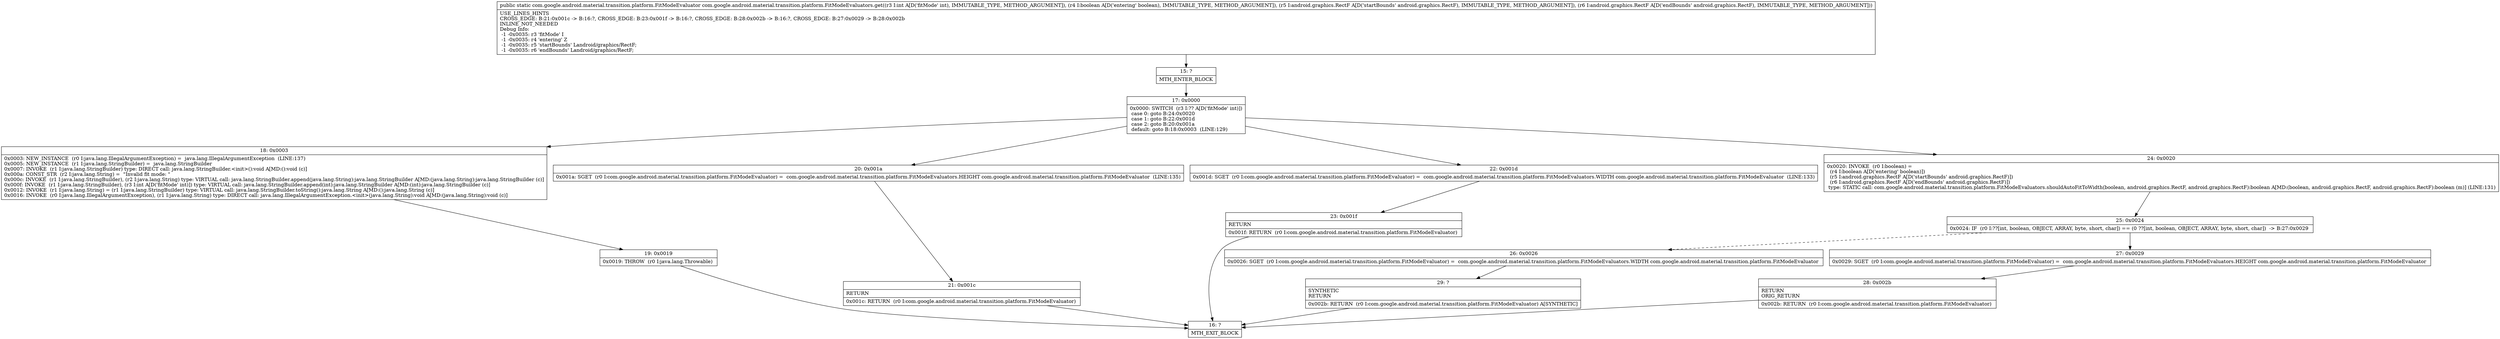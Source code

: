 digraph "CFG forcom.google.android.material.transition.platform.FitModeEvaluators.get(IZLandroid\/graphics\/RectF;Landroid\/graphics\/RectF;)Lcom\/google\/android\/material\/transition\/platform\/FitModeEvaluator;" {
Node_15 [shape=record,label="{15\:\ ?|MTH_ENTER_BLOCK\l}"];
Node_17 [shape=record,label="{17\:\ 0x0000|0x0000: SWITCH  (r3 I:?? A[D('fitMode' int)])\l case 0: goto B:24:0x0020\l case 1: goto B:22:0x001d\l case 2: goto B:20:0x001a\l default: goto B:18:0x0003  (LINE:129)\l}"];
Node_18 [shape=record,label="{18\:\ 0x0003|0x0003: NEW_INSTANCE  (r0 I:java.lang.IllegalArgumentException) =  java.lang.IllegalArgumentException  (LINE:137)\l0x0005: NEW_INSTANCE  (r1 I:java.lang.StringBuilder) =  java.lang.StringBuilder \l0x0007: INVOKE  (r1 I:java.lang.StringBuilder) type: DIRECT call: java.lang.StringBuilder.\<init\>():void A[MD:():void (c)]\l0x000a: CONST_STR  (r2 I:java.lang.String) =  \"Invalid fit mode: \" \l0x000c: INVOKE  (r1 I:java.lang.StringBuilder), (r2 I:java.lang.String) type: VIRTUAL call: java.lang.StringBuilder.append(java.lang.String):java.lang.StringBuilder A[MD:(java.lang.String):java.lang.StringBuilder (c)]\l0x000f: INVOKE  (r1 I:java.lang.StringBuilder), (r3 I:int A[D('fitMode' int)]) type: VIRTUAL call: java.lang.StringBuilder.append(int):java.lang.StringBuilder A[MD:(int):java.lang.StringBuilder (c)]\l0x0012: INVOKE  (r1 I:java.lang.String) = (r1 I:java.lang.StringBuilder) type: VIRTUAL call: java.lang.StringBuilder.toString():java.lang.String A[MD:():java.lang.String (c)]\l0x0016: INVOKE  (r0 I:java.lang.IllegalArgumentException), (r1 I:java.lang.String) type: DIRECT call: java.lang.IllegalArgumentException.\<init\>(java.lang.String):void A[MD:(java.lang.String):void (c)]\l}"];
Node_19 [shape=record,label="{19\:\ 0x0019|0x0019: THROW  (r0 I:java.lang.Throwable) \l}"];
Node_16 [shape=record,label="{16\:\ ?|MTH_EXIT_BLOCK\l}"];
Node_20 [shape=record,label="{20\:\ 0x001a|0x001a: SGET  (r0 I:com.google.android.material.transition.platform.FitModeEvaluator) =  com.google.android.material.transition.platform.FitModeEvaluators.HEIGHT com.google.android.material.transition.platform.FitModeEvaluator  (LINE:135)\l}"];
Node_21 [shape=record,label="{21\:\ 0x001c|RETURN\l|0x001c: RETURN  (r0 I:com.google.android.material.transition.platform.FitModeEvaluator) \l}"];
Node_22 [shape=record,label="{22\:\ 0x001d|0x001d: SGET  (r0 I:com.google.android.material.transition.platform.FitModeEvaluator) =  com.google.android.material.transition.platform.FitModeEvaluators.WIDTH com.google.android.material.transition.platform.FitModeEvaluator  (LINE:133)\l}"];
Node_23 [shape=record,label="{23\:\ 0x001f|RETURN\l|0x001f: RETURN  (r0 I:com.google.android.material.transition.platform.FitModeEvaluator) \l}"];
Node_24 [shape=record,label="{24\:\ 0x0020|0x0020: INVOKE  (r0 I:boolean) = \l  (r4 I:boolean A[D('entering' boolean)])\l  (r5 I:android.graphics.RectF A[D('startBounds' android.graphics.RectF)])\l  (r6 I:android.graphics.RectF A[D('endBounds' android.graphics.RectF)])\l type: STATIC call: com.google.android.material.transition.platform.FitModeEvaluators.shouldAutoFitToWidth(boolean, android.graphics.RectF, android.graphics.RectF):boolean A[MD:(boolean, android.graphics.RectF, android.graphics.RectF):boolean (m)] (LINE:131)\l}"];
Node_25 [shape=record,label="{25\:\ 0x0024|0x0024: IF  (r0 I:??[int, boolean, OBJECT, ARRAY, byte, short, char]) == (0 ??[int, boolean, OBJECT, ARRAY, byte, short, char])  \-\> B:27:0x0029 \l}"];
Node_26 [shape=record,label="{26\:\ 0x0026|0x0026: SGET  (r0 I:com.google.android.material.transition.platform.FitModeEvaluator) =  com.google.android.material.transition.platform.FitModeEvaluators.WIDTH com.google.android.material.transition.platform.FitModeEvaluator \l}"];
Node_29 [shape=record,label="{29\:\ ?|SYNTHETIC\lRETURN\l|0x002b: RETURN  (r0 I:com.google.android.material.transition.platform.FitModeEvaluator) A[SYNTHETIC]\l}"];
Node_27 [shape=record,label="{27\:\ 0x0029|0x0029: SGET  (r0 I:com.google.android.material.transition.platform.FitModeEvaluator) =  com.google.android.material.transition.platform.FitModeEvaluators.HEIGHT com.google.android.material.transition.platform.FitModeEvaluator \l}"];
Node_28 [shape=record,label="{28\:\ 0x002b|RETURN\lORIG_RETURN\l|0x002b: RETURN  (r0 I:com.google.android.material.transition.platform.FitModeEvaluator) \l}"];
MethodNode[shape=record,label="{public static com.google.android.material.transition.platform.FitModeEvaluator com.google.android.material.transition.platform.FitModeEvaluators.get((r3 I:int A[D('fitMode' int), IMMUTABLE_TYPE, METHOD_ARGUMENT]), (r4 I:boolean A[D('entering' boolean), IMMUTABLE_TYPE, METHOD_ARGUMENT]), (r5 I:android.graphics.RectF A[D('startBounds' android.graphics.RectF), IMMUTABLE_TYPE, METHOD_ARGUMENT]), (r6 I:android.graphics.RectF A[D('endBounds' android.graphics.RectF), IMMUTABLE_TYPE, METHOD_ARGUMENT]))  | USE_LINES_HINTS\lCROSS_EDGE: B:21:0x001c \-\> B:16:?, CROSS_EDGE: B:23:0x001f \-\> B:16:?, CROSS_EDGE: B:28:0x002b \-\> B:16:?, CROSS_EDGE: B:27:0x0029 \-\> B:28:0x002b\lINLINE_NOT_NEEDED\lDebug Info:\l  \-1 \-0x0035: r3 'fitMode' I\l  \-1 \-0x0035: r4 'entering' Z\l  \-1 \-0x0035: r5 'startBounds' Landroid\/graphics\/RectF;\l  \-1 \-0x0035: r6 'endBounds' Landroid\/graphics\/RectF;\l}"];
MethodNode -> Node_15;Node_15 -> Node_17;
Node_17 -> Node_18;
Node_17 -> Node_20;
Node_17 -> Node_22;
Node_17 -> Node_24;
Node_18 -> Node_19;
Node_19 -> Node_16;
Node_20 -> Node_21;
Node_21 -> Node_16;
Node_22 -> Node_23;
Node_23 -> Node_16;
Node_24 -> Node_25;
Node_25 -> Node_26[style=dashed];
Node_25 -> Node_27;
Node_26 -> Node_29;
Node_29 -> Node_16;
Node_27 -> Node_28;
Node_28 -> Node_16;
}


